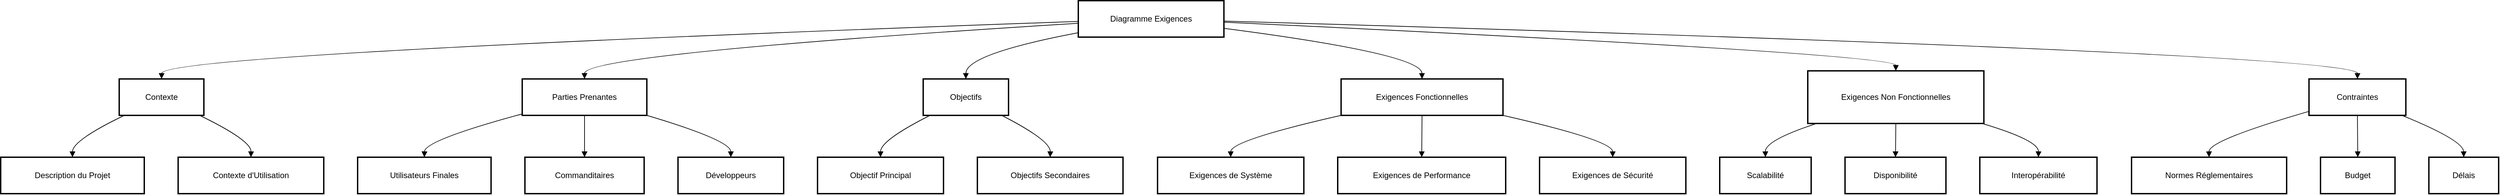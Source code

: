 <mxfile version="26.2.10">
  <diagram name="Page-1" id="8TAzz0-qocNcTQAod2kc">
    <mxGraphModel>
      <root>
        <mxCell id="0" />
        <mxCell id="1" parent="0" />
        <mxCell id="2" value="Diagramme Exigences" style="whiteSpace=wrap;strokeWidth=2;" vertex="1" parent="1">
          <mxGeometry x="1599" y="8" width="215" height="54" as="geometry" />
        </mxCell>
        <mxCell id="3" value="Contexte" style="whiteSpace=wrap;strokeWidth=2;" vertex="1" parent="1">
          <mxGeometry x="183" y="124" width="125" height="54" as="geometry" />
        </mxCell>
        <mxCell id="4" value="Parties Prenantes" style="whiteSpace=wrap;strokeWidth=2;" vertex="1" parent="1">
          <mxGeometry x="778" y="124" width="184" height="54" as="geometry" />
        </mxCell>
        <mxCell id="5" value="Objectifs" style="whiteSpace=wrap;strokeWidth=2;" vertex="1" parent="1">
          <mxGeometry x="1370" y="124" width="126" height="54" as="geometry" />
        </mxCell>
        <mxCell id="6" value="Exigences Fonctionnelles" style="whiteSpace=wrap;strokeWidth=2;" vertex="1" parent="1">
          <mxGeometry x="1987" y="124" width="239" height="54" as="geometry" />
        </mxCell>
        <mxCell id="7" value="Exigences Non Fonctionnelles" style="whiteSpace=wrap;strokeWidth=2;" vertex="1" parent="1">
          <mxGeometry x="2676" y="112" width="260" height="78" as="geometry" />
        </mxCell>
        <mxCell id="8" value="Contraintes" style="whiteSpace=wrap;strokeWidth=2;" vertex="1" parent="1">
          <mxGeometry x="3416" y="124" width="143" height="54" as="geometry" />
        </mxCell>
        <UserObject label="Description du Projet" link="http://example.com/" tooltip="Plus d&#39;informations sur le projet" id="9">
          <mxCell style="whiteSpace=wrap;strokeWidth=2;" vertex="1" parent="1">
            <mxGeometry x="8" y="240" width="212" height="54" as="geometry" />
          </mxCell>
        </UserObject>
        <mxCell id="10" value="Contexte d&#39;Utilisation" style="whiteSpace=wrap;strokeWidth=2;" vertex="1" parent="1">
          <mxGeometry x="270" y="240" width="215" height="54" as="geometry" />
        </mxCell>
        <UserObject label="Utilisateurs Finales" link="http://example.com/" tooltip="Profil des utilisateurs" id="11">
          <mxCell style="whiteSpace=wrap;strokeWidth=2;" vertex="1" parent="1">
            <mxGeometry x="535" y="240" width="197" height="54" as="geometry" />
          </mxCell>
        </UserObject>
        <mxCell id="12" value="Commanditaires" style="whiteSpace=wrap;strokeWidth=2;" vertex="1" parent="1">
          <mxGeometry x="782" y="240" width="176" height="54" as="geometry" />
        </mxCell>
        <mxCell id="13" value="Développeurs" style="whiteSpace=wrap;strokeWidth=2;" vertex="1" parent="1">
          <mxGeometry x="1008" y="240" width="156" height="54" as="geometry" />
        </mxCell>
        <UserObject label="Objectif Principal" link="http://example.com/" tooltip="Détails de l&#39;objectif principal" id="14">
          <mxCell style="whiteSpace=wrap;strokeWidth=2;" vertex="1" parent="1">
            <mxGeometry x="1214" y="240" width="186" height="54" as="geometry" />
          </mxCell>
        </UserObject>
        <mxCell id="15" value="Objectifs Secondaires" style="whiteSpace=wrap;strokeWidth=2;" vertex="1" parent="1">
          <mxGeometry x="1450" y="240" width="215" height="54" as="geometry" />
        </mxCell>
        <mxCell id="16" value="Exigences de Système" style="whiteSpace=wrap;strokeWidth=2;" vertex="1" parent="1">
          <mxGeometry x="1716" y="240" width="216" height="54" as="geometry" />
        </mxCell>
        <mxCell id="17" value="Exigences de Performance" style="whiteSpace=wrap;strokeWidth=2;" vertex="1" parent="1">
          <mxGeometry x="1982" y="240" width="248" height="54" as="geometry" />
        </mxCell>
        <mxCell id="18" value="Exigences de Sécurité" style="whiteSpace=wrap;strokeWidth=2;" vertex="1" parent="1">
          <mxGeometry x="2280" y="240" width="216" height="54" as="geometry" />
        </mxCell>
        <mxCell id="19" value="Scalabilité" style="whiteSpace=wrap;strokeWidth=2;" vertex="1" parent="1">
          <mxGeometry x="2546" y="240" width="135" height="54" as="geometry" />
        </mxCell>
        <mxCell id="20" value="Disponibilité" style="whiteSpace=wrap;strokeWidth=2;" vertex="1" parent="1">
          <mxGeometry x="2731" y="240" width="149" height="54" as="geometry" />
        </mxCell>
        <mxCell id="21" value="Interopérabilité" style="whiteSpace=wrap;strokeWidth=2;" vertex="1" parent="1">
          <mxGeometry x="2930" y="240" width="173" height="54" as="geometry" />
        </mxCell>
        <mxCell id="22" value="Normes Réglementaires" style="whiteSpace=wrap;strokeWidth=2;" vertex="1" parent="1">
          <mxGeometry x="3154" y="240" width="229" height="54" as="geometry" />
        </mxCell>
        <mxCell id="23" value="Budget" style="whiteSpace=wrap;strokeWidth=2;" vertex="1" parent="1">
          <mxGeometry x="3433" y="240" width="110" height="54" as="geometry" />
        </mxCell>
        <mxCell id="24" value="Délais" style="whiteSpace=wrap;strokeWidth=2;" vertex="1" parent="1">
          <mxGeometry x="3593" y="240" width="103" height="54" as="geometry" />
        </mxCell>
        <mxCell id="25" value="" style="curved=1;startArrow=none;endArrow=block;exitX=0;exitY=0.57;entryX=0.5;entryY=0;" edge="1" parent="1" source="2" target="3">
          <mxGeometry relative="1" as="geometry">
            <Array as="points">
              <mxPoint x="246" y="87" />
            </Array>
          </mxGeometry>
        </mxCell>
        <mxCell id="26" value="" style="curved=1;startArrow=none;endArrow=block;exitX=0;exitY=0.62;entryX=0.5;entryY=0;" edge="1" parent="1" source="2" target="4">
          <mxGeometry relative="1" as="geometry">
            <Array as="points">
              <mxPoint x="870" y="87" />
            </Array>
          </mxGeometry>
        </mxCell>
        <mxCell id="27" value="" style="curved=1;startArrow=none;endArrow=block;exitX=0;exitY=0.88;entryX=0.5;entryY=0;" edge="1" parent="1" source="2" target="5">
          <mxGeometry relative="1" as="geometry">
            <Array as="points">
              <mxPoint x="1433" y="87" />
            </Array>
          </mxGeometry>
        </mxCell>
        <mxCell id="28" value="" style="curved=1;startArrow=none;endArrow=block;exitX=1;exitY=0.76;entryX=0.5;entryY=0;" edge="1" parent="1" source="2" target="6">
          <mxGeometry relative="1" as="geometry">
            <Array as="points">
              <mxPoint x="2106" y="87" />
            </Array>
          </mxGeometry>
        </mxCell>
        <mxCell id="29" value="" style="curved=1;startArrow=none;endArrow=block;exitX=1;exitY=0.59;entryX=0.5;entryY=0;" edge="1" parent="1" source="2" target="7">
          <mxGeometry relative="1" as="geometry">
            <Array as="points">
              <mxPoint x="2806" y="87" />
            </Array>
          </mxGeometry>
        </mxCell>
        <mxCell id="30" value="" style="curved=1;startArrow=none;endArrow=block;exitX=1;exitY=0.56;entryX=0.5;entryY=0;" edge="1" parent="1" source="2" target="8">
          <mxGeometry relative="1" as="geometry">
            <Array as="points">
              <mxPoint x="3488" y="87" />
            </Array>
          </mxGeometry>
        </mxCell>
        <mxCell id="31" value="" style="curved=1;startArrow=none;endArrow=block;exitX=0.06;exitY=1;entryX=0.5;entryY=0;" edge="1" parent="1" source="3" target="9">
          <mxGeometry relative="1" as="geometry">
            <Array as="points">
              <mxPoint x="114" y="215" />
            </Array>
          </mxGeometry>
        </mxCell>
        <mxCell id="32" value="" style="curved=1;startArrow=none;endArrow=block;exitX=0.95;exitY=1;entryX=0.5;entryY=0;" edge="1" parent="1" source="3" target="10">
          <mxGeometry relative="1" as="geometry">
            <Array as="points">
              <mxPoint x="378" y="215" />
            </Array>
          </mxGeometry>
        </mxCell>
        <mxCell id="33" value="" style="curved=1;startArrow=none;endArrow=block;exitX=0;exitY=0.96;entryX=0.5;entryY=0;" edge="1" parent="1" source="4" target="11">
          <mxGeometry relative="1" as="geometry">
            <Array as="points">
              <mxPoint x="634" y="215" />
            </Array>
          </mxGeometry>
        </mxCell>
        <mxCell id="34" value="" style="curved=1;startArrow=none;endArrow=block;exitX=0.5;exitY=1;entryX=0.5;entryY=0;" edge="1" parent="1" source="4" target="12">
          <mxGeometry relative="1" as="geometry">
            <Array as="points" />
          </mxGeometry>
        </mxCell>
        <mxCell id="35" value="" style="curved=1;startArrow=none;endArrow=block;exitX=1;exitY=1;entryX=0.5;entryY=0;" edge="1" parent="1" source="4" target="13">
          <mxGeometry relative="1" as="geometry">
            <Array as="points">
              <mxPoint x="1086" y="215" />
            </Array>
          </mxGeometry>
        </mxCell>
        <mxCell id="36" value="" style="curved=1;startArrow=none;endArrow=block;exitX=0.08;exitY=1;entryX=0.5;entryY=0;" edge="1" parent="1" source="5" target="14">
          <mxGeometry relative="1" as="geometry">
            <Array as="points">
              <mxPoint x="1307" y="215" />
            </Array>
          </mxGeometry>
        </mxCell>
        <mxCell id="37" value="" style="curved=1;startArrow=none;endArrow=block;exitX=0.92;exitY=1;entryX=0.5;entryY=0;" edge="1" parent="1" source="5" target="15">
          <mxGeometry relative="1" as="geometry">
            <Array as="points">
              <mxPoint x="1558" y="215" />
            </Array>
          </mxGeometry>
        </mxCell>
        <mxCell id="38" value="" style="curved=1;startArrow=none;endArrow=block;exitX=0;exitY=1;entryX=0.5;entryY=0;" edge="1" parent="1" source="6" target="16">
          <mxGeometry relative="1" as="geometry">
            <Array as="points">
              <mxPoint x="1824" y="215" />
            </Array>
          </mxGeometry>
        </mxCell>
        <mxCell id="39" value="" style="curved=1;startArrow=none;endArrow=block;exitX=0.5;exitY=1;entryX=0.5;entryY=0;" edge="1" parent="1" source="6" target="17">
          <mxGeometry relative="1" as="geometry">
            <Array as="points" />
          </mxGeometry>
        </mxCell>
        <mxCell id="40" value="" style="curved=1;startArrow=none;endArrow=block;exitX=1;exitY=1;entryX=0.5;entryY=0;" edge="1" parent="1" source="6" target="18">
          <mxGeometry relative="1" as="geometry">
            <Array as="points">
              <mxPoint x="2388" y="215" />
            </Array>
          </mxGeometry>
        </mxCell>
        <mxCell id="41" value="" style="curved=1;startArrow=none;endArrow=block;exitX=0.05;exitY=1;entryX=0.5;entryY=0;" edge="1" parent="1" source="7" target="19">
          <mxGeometry relative="1" as="geometry">
            <Array as="points">
              <mxPoint x="2613" y="215" />
            </Array>
          </mxGeometry>
        </mxCell>
        <mxCell id="42" value="" style="curved=1;startArrow=none;endArrow=block;exitX=0.5;exitY=1;entryX=0.5;entryY=0;" edge="1" parent="1" source="7" target="20">
          <mxGeometry relative="1" as="geometry">
            <Array as="points" />
          </mxGeometry>
        </mxCell>
        <mxCell id="43" value="" style="curved=1;startArrow=none;endArrow=block;exitX=0.99;exitY=1;entryX=0.5;entryY=0;" edge="1" parent="1" source="7" target="21">
          <mxGeometry relative="1" as="geometry">
            <Array as="points">
              <mxPoint x="3017" y="215" />
            </Array>
          </mxGeometry>
        </mxCell>
        <mxCell id="44" value="" style="curved=1;startArrow=none;endArrow=block;exitX=0;exitY=0.89;entryX=0.5;entryY=0;" edge="1" parent="1" source="8" target="22">
          <mxGeometry relative="1" as="geometry">
            <Array as="points">
              <mxPoint x="3268" y="215" />
            </Array>
          </mxGeometry>
        </mxCell>
        <mxCell id="45" value="" style="curved=1;startArrow=none;endArrow=block;exitX=0.5;exitY=1;entryX=0.5;entryY=0;" edge="1" parent="1" source="8" target="23">
          <mxGeometry relative="1" as="geometry">
            <Array as="points" />
          </mxGeometry>
        </mxCell>
        <mxCell id="46" value="" style="curved=1;startArrow=none;endArrow=block;exitX=0.96;exitY=1;entryX=0.5;entryY=0;" edge="1" parent="1" source="8" target="24">
          <mxGeometry relative="1" as="geometry">
            <Array as="points">
              <mxPoint x="3644" y="215" />
            </Array>
          </mxGeometry>
        </mxCell>
      </root>
    </mxGraphModel>
  </diagram>
</mxfile>
